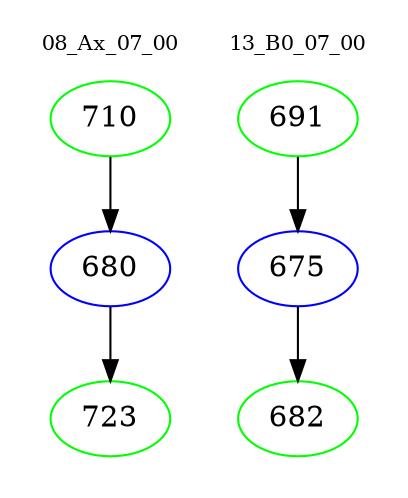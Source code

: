 digraph{
subgraph cluster_0 {
color = white
label = "08_Ax_07_00";
fontsize=10;
T0_710 [label="710", color="green"]
T0_710 -> T0_680 [color="black"]
T0_680 [label="680", color="blue"]
T0_680 -> T0_723 [color="black"]
T0_723 [label="723", color="green"]
}
subgraph cluster_1 {
color = white
label = "13_B0_07_00";
fontsize=10;
T1_691 [label="691", color="green"]
T1_691 -> T1_675 [color="black"]
T1_675 [label="675", color="blue"]
T1_675 -> T1_682 [color="black"]
T1_682 [label="682", color="green"]
}
}
